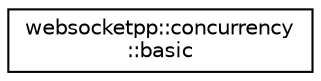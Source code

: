 digraph "Graphical Class Hierarchy"
{
  edge [fontname="Helvetica",fontsize="10",labelfontname="Helvetica",labelfontsize="10"];
  node [fontname="Helvetica",fontsize="10",shape=record];
  rankdir="LR";
  Node0 [label="websocketpp::concurrency\l::basic",height=0.2,width=0.4,color="black", fillcolor="white", style="filled",URL="$classwebsocketpp_1_1concurrency_1_1basic.html",tooltip="Concurrency policy that uses std::mutex / boost::mutex. "];
}
